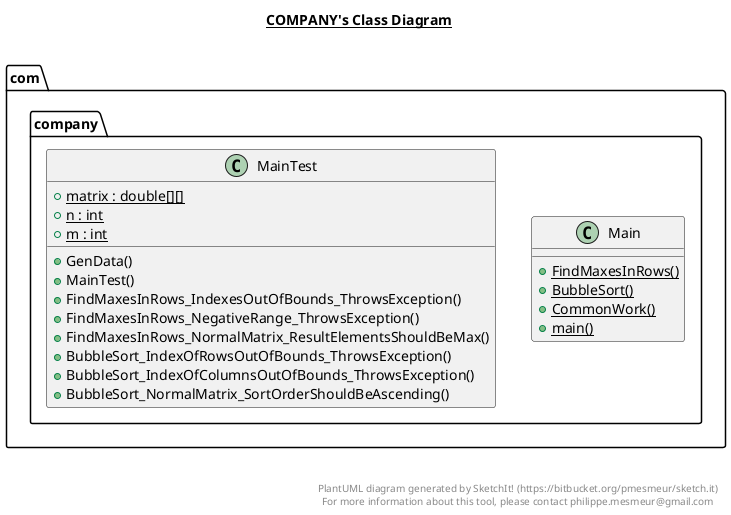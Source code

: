 @startuml

title __COMPANY's Class Diagram__\n

  package com.company {
    class Main {
        {static} + FindMaxesInRows()
        {static} + BubbleSort()
        {static} + CommonWork()
        {static} + main()
    }
  }
  

  package com.company {
    class MainTest {
        {static} + matrix : double[][]
        {static} + n : int
        {static} + m : int
        + GenData()
        + MainTest()
        + FindMaxesInRows_IndexesOutOfBounds_ThrowsException()
        + FindMaxesInRows_NegativeRange_ThrowsException()
        + FindMaxesInRows_NormalMatrix_ResultElementsShouldBeMax()
        + BubbleSort_IndexOfRowsOutOfBounds_ThrowsException()
        + BubbleSort_IndexOfColumnsOutOfBounds_ThrowsException()
        + BubbleSort_NormalMatrix_SortOrderShouldBeAscending()
    }
  }
  



right footer


PlantUML diagram generated by SketchIt! (https://bitbucket.org/pmesmeur/sketch.it)
For more information about this tool, please contact philippe.mesmeur@gmail.com
endfooter

@enduml
